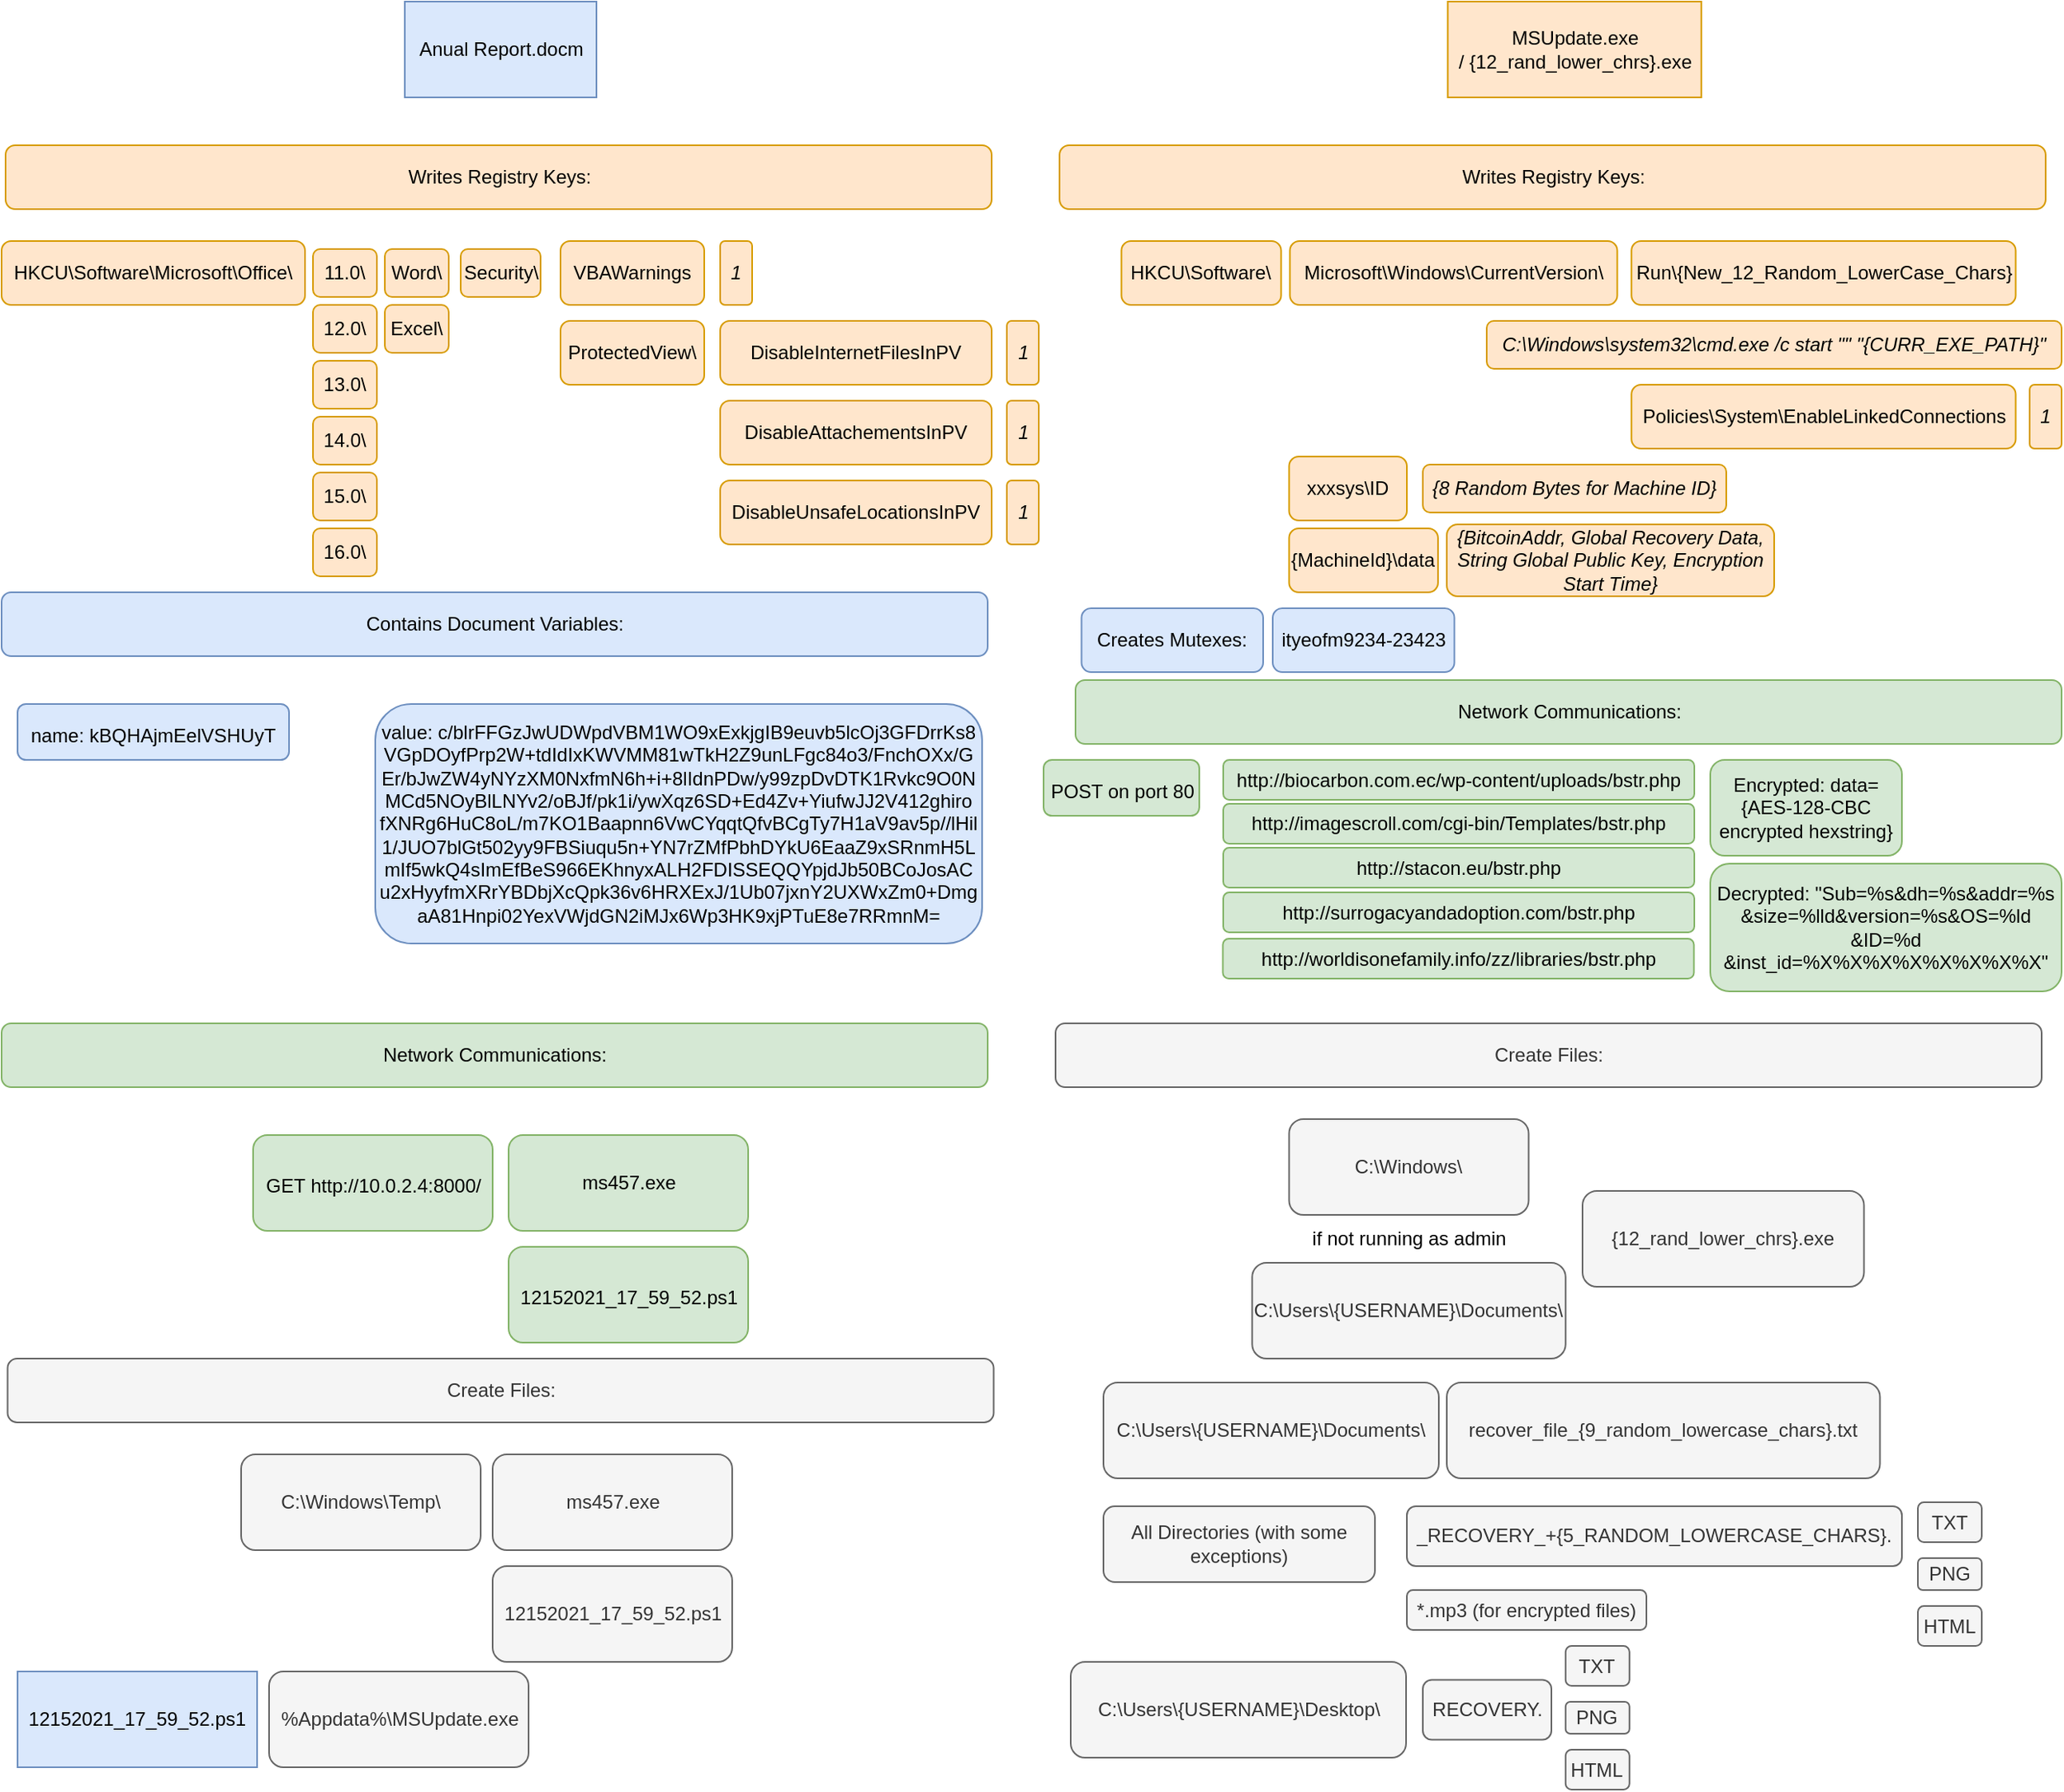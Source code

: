 <mxfile version="22.1.16" type="onedrive">
  <diagram name="Page-1" id="Klz4tiJ5W2x7Bpep46mf">
    <mxGraphModel grid="1" page="1" gridSize="10" guides="1" tooltips="1" connect="1" arrows="1" fold="1" pageScale="1" pageWidth="827" pageHeight="1169" math="0" shadow="0">
      <root>
        <mxCell id="0" />
        <mxCell id="1" parent="0" />
        <mxCell id="ihUAh1KFD4sSIR70IuE--1" value="Anual Report.docm" style="rounded=0;whiteSpace=wrap;html=1;fillColor=#dae8fc;strokeColor=#6c8ebf;" vertex="1" parent="1">
          <mxGeometry x="242.5" y="140" width="120" height="60" as="geometry" />
        </mxCell>
        <mxCell id="ihUAh1KFD4sSIR70IuE--2" value="Writes Registry Keys:" style="rounded=1;whiteSpace=wrap;html=1;fillColor=#ffe6cc;strokeColor=#d79b00;" vertex="1" parent="1">
          <mxGeometry x="-7.5" y="230" width="617.5" height="40" as="geometry" />
        </mxCell>
        <mxCell id="ihUAh1KFD4sSIR70IuE--3" value="HKCU\Software\Microsoft\Office\" style="rounded=1;whiteSpace=wrap;html=1;fillColor=#ffe6cc;strokeColor=#d79b00;" vertex="1" parent="1">
          <mxGeometry x="-10" y="290" width="190" height="40" as="geometry" />
        </mxCell>
        <mxCell id="ihUAh1KFD4sSIR70IuE--4" value="VBAWarnings" style="rounded=1;whiteSpace=wrap;html=1;fillColor=#ffe6cc;strokeColor=#d79b00;" vertex="1" parent="1">
          <mxGeometry x="340" y="290" width="90" height="40" as="geometry" />
        </mxCell>
        <mxCell id="ihUAh1KFD4sSIR70IuE--5" value="ProtectedView\" style="rounded=1;whiteSpace=wrap;html=1;fillColor=#ffe6cc;strokeColor=#d79b00;" vertex="1" parent="1">
          <mxGeometry x="340" y="340" width="90" height="40" as="geometry" />
        </mxCell>
        <mxCell id="ihUAh1KFD4sSIR70IuE--6" value="DisableInternetFilesInPV" style="rounded=1;whiteSpace=wrap;html=1;fillColor=#ffe6cc;strokeColor=#d79b00;" vertex="1" parent="1">
          <mxGeometry x="440" y="340" width="170" height="40" as="geometry" />
        </mxCell>
        <mxCell id="ihUAh1KFD4sSIR70IuE--7" value="DisableAttachementsInPV" style="rounded=1;whiteSpace=wrap;html=1;fillColor=#ffe6cc;strokeColor=#d79b00;" vertex="1" parent="1">
          <mxGeometry x="440" y="390" width="170" height="40" as="geometry" />
        </mxCell>
        <mxCell id="ihUAh1KFD4sSIR70IuE--8" value="DisableUnsafeLocationsInPV" style="rounded=1;whiteSpace=wrap;html=1;fillColor=#ffe6cc;strokeColor=#d79b00;" vertex="1" parent="1">
          <mxGeometry x="440" y="440" width="170" height="40" as="geometry" />
        </mxCell>
        <mxCell id="ihUAh1KFD4sSIR70IuE--9" value="11.0\" style="rounded=1;whiteSpace=wrap;html=1;fillColor=#ffe6cc;strokeColor=#d79b00;" vertex="1" parent="1">
          <mxGeometry x="185" y="295" width="40" height="30" as="geometry" />
        </mxCell>
        <mxCell id="ihUAh1KFD4sSIR70IuE--10" value="12.0\" style="rounded=1;whiteSpace=wrap;html=1;fillColor=#ffe6cc;strokeColor=#d79b00;" vertex="1" parent="1">
          <mxGeometry x="185" y="330" width="40" height="30" as="geometry" />
        </mxCell>
        <mxCell id="ihUAh1KFD4sSIR70IuE--11" value="13.0\" style="rounded=1;whiteSpace=wrap;html=1;fillColor=#ffe6cc;strokeColor=#d79b00;" vertex="1" parent="1">
          <mxGeometry x="185" y="365" width="40" height="30" as="geometry" />
        </mxCell>
        <mxCell id="ihUAh1KFD4sSIR70IuE--12" value="14.0\" style="rounded=1;whiteSpace=wrap;html=1;fillColor=#ffe6cc;strokeColor=#d79b00;" vertex="1" parent="1">
          <mxGeometry x="185" y="400" width="40" height="30" as="geometry" />
        </mxCell>
        <mxCell id="ihUAh1KFD4sSIR70IuE--13" value="15.0\" style="rounded=1;whiteSpace=wrap;html=1;fillColor=#ffe6cc;strokeColor=#d79b00;" vertex="1" parent="1">
          <mxGeometry x="185" y="435" width="40" height="30" as="geometry" />
        </mxCell>
        <mxCell id="ihUAh1KFD4sSIR70IuE--14" value="16.0\" style="rounded=1;whiteSpace=wrap;html=1;fillColor=#ffe6cc;strokeColor=#d79b00;" vertex="1" parent="1">
          <mxGeometry x="185" y="470" width="40" height="30" as="geometry" />
        </mxCell>
        <mxCell id="ihUAh1KFD4sSIR70IuE--15" value="Word\" style="rounded=1;whiteSpace=wrap;html=1;fillColor=#ffe6cc;strokeColor=#d79b00;" vertex="1" parent="1">
          <mxGeometry x="230" y="295" width="40" height="30" as="geometry" />
        </mxCell>
        <mxCell id="ihUAh1KFD4sSIR70IuE--17" value="Excel\" style="rounded=1;whiteSpace=wrap;html=1;fillColor=#ffe6cc;strokeColor=#d79b00;" vertex="1" parent="1">
          <mxGeometry x="230" y="330" width="40" height="30" as="geometry" />
        </mxCell>
        <mxCell id="ihUAh1KFD4sSIR70IuE--18" value="Security\" style="rounded=1;whiteSpace=wrap;html=1;fillColor=#ffe6cc;strokeColor=#d79b00;" vertex="1" parent="1">
          <mxGeometry x="277.5" y="295" width="50" height="30" as="geometry" />
        </mxCell>
        <mxCell id="ihUAh1KFD4sSIR70IuE--20" value="Contains Document Variables:" style="rounded=1;whiteSpace=wrap;html=1;fillColor=#dae8fc;strokeColor=#6c8ebf;" vertex="1" parent="1">
          <mxGeometry x="-10" y="510" width="617.5" height="40" as="geometry" />
        </mxCell>
        <mxCell id="ihUAh1KFD4sSIR70IuE--21" value="name: kBQHAjmEelVSHUyT&lt;span style=&quot;font-size: medium; text-align: start;&quot;&gt;&lt;/span&gt;" style="rounded=1;whiteSpace=wrap;html=1;fillColor=#dae8fc;strokeColor=#6c8ebf;" vertex="1" parent="1">
          <mxGeometry y="580" width="170" height="35" as="geometry" />
        </mxCell>
        <mxCell id="ihUAh1KFD4sSIR70IuE--22" value="value:&amp;nbsp;c/blrFFGzJwUDWpdVBM1WO9xExkjgIB9euvb5lcOj3GFDrrKs8&lt;br&gt;VGpDOyfPrp2W+tdIdIxKWVMM81wTkH2Z9unLFgc84o3/FnchOXx/G&lt;br&gt;Er/bJwZW4yNYzXM0NxfmN6h+i+8lIdnPDw/y99zpDvDTK1Rvkc9O0N&lt;br&gt;MCd5NOyBlLNYv2/oBJf/pk1i/ywXqz6SD+Ed4Zv+YiufwJJ2V412ghiro&lt;br&gt;fXNRg6HuC8oL/m7KO1Baapnn6VwCYqqtQfvBCgTy7H1aV9av5p//lHil&lt;br&gt;1/JUO7blGt502yy9FBSiuqu5n+YN7rZMfPbhDYkU6EaaZ9xSRnmH5L&lt;br&gt;mIf5wkQ4sImEfBeS966EKhnyxALH2FDISSEQQYpjdJb50BCoJosAC&lt;br&gt;u2xHyyfmXRrYBDbjXcQpk36v6HRXExJ/1Ub07jxnY2UXWxZm0+Dmg&lt;br&gt;aA81Hnpi02YexVWjdGN2iMJx6Wp3HK9xjPTuE8e7RRmnM=" style="rounded=1;whiteSpace=wrap;html=1;overflow=visible;verticalAlign=middle;align=center;spacingTop=0;spacingBottom=0;fillColor=#dae8fc;strokeColor=#6c8ebf;" vertex="1" parent="1">
          <mxGeometry x="224" y="580" width="380" height="150" as="geometry" />
        </mxCell>
        <mxCell id="ihUAh1KFD4sSIR70IuE--23" value="Network Communications:" style="rounded=1;whiteSpace=wrap;html=1;fillColor=#d5e8d4;strokeColor=#82b366;" vertex="1" parent="1">
          <mxGeometry x="-10" y="780" width="617.5" height="40" as="geometry" />
        </mxCell>
        <mxCell id="ihUAh1KFD4sSIR70IuE--24" value="GET&amp;nbsp;http://10.0.2.4:8000/&lt;span style=&quot;font-size: medium; text-align: start;&quot;&gt;&lt;/span&gt;" style="rounded=1;whiteSpace=wrap;html=1;fillColor=#d5e8d4;strokeColor=#82b366;" vertex="1" parent="1">
          <mxGeometry x="147.5" y="850" width="150" height="60" as="geometry" />
        </mxCell>
        <mxCell id="ihUAh1KFD4sSIR70IuE--25" value="ms457.exe" style="rounded=1;whiteSpace=wrap;html=1;fillColor=#d5e8d4;strokeColor=#82b366;" vertex="1" parent="1">
          <mxGeometry x="307.5" y="850" width="150" height="60" as="geometry" />
        </mxCell>
        <mxCell id="ihUAh1KFD4sSIR70IuE--26" value="12152021_17_59_52.ps1&lt;span style=&quot;font-size: medium; text-align: start;&quot;&gt;&lt;/span&gt;" style="rounded=1;whiteSpace=wrap;html=1;fillColor=#d5e8d4;strokeColor=#82b366;" vertex="1" parent="1">
          <mxGeometry x="307.5" y="920" width="150" height="60" as="geometry" />
        </mxCell>
        <mxCell id="ihUAh1KFD4sSIR70IuE--27" value="Create Files:" style="rounded=1;whiteSpace=wrap;html=1;fillColor=#f5f5f5;fontColor=#333333;strokeColor=#666666;" vertex="1" parent="1">
          <mxGeometry x="-6.25" y="990" width="617.5" height="40" as="geometry" />
        </mxCell>
        <mxCell id="ihUAh1KFD4sSIR70IuE--28" value="C:\Windows\Temp\" style="rounded=1;whiteSpace=wrap;html=1;fillColor=#f5f5f5;fontColor=#333333;strokeColor=#666666;" vertex="1" parent="1">
          <mxGeometry x="140" y="1050" width="150" height="60" as="geometry" />
        </mxCell>
        <mxCell id="ihUAh1KFD4sSIR70IuE--29" value="ms457.exe" style="rounded=1;whiteSpace=wrap;html=1;fillColor=#f5f5f5;fontColor=#333333;strokeColor=#666666;" vertex="1" parent="1">
          <mxGeometry x="297.5" y="1050" width="150" height="60" as="geometry" />
        </mxCell>
        <mxCell id="ihUAh1KFD4sSIR70IuE--30" value="12152021_17_59_52.ps1" style="rounded=1;whiteSpace=wrap;html=1;fillColor=#f5f5f5;fontColor=#333333;strokeColor=#666666;" vertex="1" parent="1">
          <mxGeometry x="297.5" y="1120" width="150" height="60" as="geometry" />
        </mxCell>
        <mxCell id="ihUAh1KFD4sSIR70IuE--31" value="&lt;span style=&quot;color: rgb(0, 0, 0); font-family: Helvetica; font-size: 12px; font-style: normal; font-variant-ligatures: normal; font-variant-caps: normal; font-weight: 400; letter-spacing: normal; orphans: 2; text-align: center; text-indent: 0px; text-transform: none; widows: 2; word-spacing: 0px; -webkit-text-stroke-width: 0px; text-decoration-thickness: initial; text-decoration-style: initial; text-decoration-color: initial; float: none; display: inline !important;&quot;&gt;12152021_17_59_52.ps1&lt;/span&gt;" style="rounded=0;whiteSpace=wrap;html=1;fillColor=#dae8fc;strokeColor=#6c8ebf;" vertex="1" parent="1">
          <mxGeometry y="1186" width="150" height="60" as="geometry" />
        </mxCell>
        <mxCell id="ihUAh1KFD4sSIR70IuE--32" value="%Appdata%\MSUpdate.exe" style="rounded=1;whiteSpace=wrap;html=1;fillColor=#f5f5f5;fontColor=#333333;strokeColor=#666666;" vertex="1" parent="1">
          <mxGeometry x="157.5" y="1186" width="162.5" height="60" as="geometry" />
        </mxCell>
        <mxCell id="LcP1jkJP4BivGN8GlV5g-1" value="MSUpdate.exe /&amp;nbsp;{12_rand_lower_chrs}.exe" style="rounded=0;whiteSpace=wrap;html=1;fillColor=#ffe6cc;strokeColor=#d79b00;" vertex="1" parent="1">
          <mxGeometry x="895.63" y="140" width="158.75" height="60" as="geometry" />
        </mxCell>
        <mxCell id="LcP1jkJP4BivGN8GlV5g-15" value="Create Files:" style="rounded=1;whiteSpace=wrap;html=1;fillColor=#f5f5f5;fontColor=#333333;strokeColor=#666666;" vertex="1" parent="1">
          <mxGeometry x="650" y="780" width="617.5" height="40" as="geometry" />
        </mxCell>
        <mxCell id="LcP1jkJP4BivGN8GlV5g-16" value="C:\Windows\" style="rounded=1;whiteSpace=wrap;html=1;fillColor=#f5f5f5;fontColor=#333333;strokeColor=#666666;" vertex="1" parent="1">
          <mxGeometry x="796.25" y="840" width="150" height="60" as="geometry" />
        </mxCell>
        <mxCell id="LcP1jkJP4BivGN8GlV5g-17" value="{12_rand_lower_chrs}.exe" style="rounded=1;whiteSpace=wrap;html=1;fillColor=#f5f5f5;fontColor=#333333;strokeColor=#666666;" vertex="1" parent="1">
          <mxGeometry x="980" y="885" width="176.25" height="60" as="geometry" />
        </mxCell>
        <mxCell id="LcP1jkJP4BivGN8GlV5g-21" value="if not running as admin" style="text;html=1;strokeColor=none;fillColor=none;align=center;verticalAlign=middle;whiteSpace=wrap;rounded=0;" vertex="1" parent="1">
          <mxGeometry x="806.88" y="900" width="128.75" height="30" as="geometry" />
        </mxCell>
        <mxCell id="LcP1jkJP4BivGN8GlV5g-22" value="C:\Users\{USERNAME}\Documents\" style="rounded=1;whiteSpace=wrap;html=1;fillColor=#f5f5f5;fontColor=#333333;strokeColor=#666666;" vertex="1" parent="1">
          <mxGeometry x="773.13" y="930" width="196.26" height="60" as="geometry" />
        </mxCell>
        <mxCell id="LcP1jkJP4BivGN8GlV5g-23" value="recover_file_{9_random_lowercase_chars}.txt" style="rounded=1;whiteSpace=wrap;html=1;fillColor=#f5f5f5;fontColor=#333333;strokeColor=#666666;" vertex="1" parent="1">
          <mxGeometry x="895" y="1005" width="271.25" height="60" as="geometry" />
        </mxCell>
        <mxCell id="LcP1jkJP4BivGN8GlV5g-24" value="C:\Users\{USERNAME}\Documents\" style="rounded=1;whiteSpace=wrap;html=1;fillColor=#f5f5f5;fontColor=#333333;strokeColor=#666666;" vertex="1" parent="1">
          <mxGeometry x="680" y="1005" width="210" height="60" as="geometry" />
        </mxCell>
        <mxCell id="LcP1jkJP4BivGN8GlV5g-25" value="&lt;p&gt;All Directories (with some exceptions)&lt;/p&gt;" style="rounded=1;whiteSpace=wrap;html=1;fillColor=#f5f5f5;fontColor=#333333;strokeColor=#666666;" vertex="1" parent="1">
          <mxGeometry x="680" y="1082.5" width="170" height="47.5" as="geometry" />
        </mxCell>
        <mxCell id="LcP1jkJP4BivGN8GlV5g-27" value="_RECOVERY_+{5_RANDOM_LOWERCASE_CHARS}." style="rounded=1;whiteSpace=wrap;html=1;fillColor=#f5f5f5;fontColor=#333333;strokeColor=#666666;" vertex="1" parent="1">
          <mxGeometry x="870" y="1082.5" width="310" height="37.5" as="geometry" />
        </mxCell>
        <mxCell id="LcP1jkJP4BivGN8GlV5g-28" value="TXT" style="rounded=1;whiteSpace=wrap;html=1;fillColor=#f5f5f5;fontColor=#333333;strokeColor=#666666;" vertex="1" parent="1">
          <mxGeometry x="1190" y="1080" width="40" height="25" as="geometry" />
        </mxCell>
        <mxCell id="LcP1jkJP4BivGN8GlV5g-29" value="PNG" style="rounded=1;whiteSpace=wrap;html=1;fillColor=#f5f5f5;fontColor=#333333;strokeColor=#666666;" vertex="1" parent="1">
          <mxGeometry x="1190" y="1115" width="40" height="20" as="geometry" />
        </mxCell>
        <mxCell id="LcP1jkJP4BivGN8GlV5g-30" value="HTML" style="rounded=1;whiteSpace=wrap;html=1;fillColor=#f5f5f5;fontColor=#333333;strokeColor=#666666;" vertex="1" parent="1">
          <mxGeometry x="1190" y="1145" width="40" height="25" as="geometry" />
        </mxCell>
        <mxCell id="LcP1jkJP4BivGN8GlV5g-31" value="*.mp3 (for encrypted files)" style="rounded=1;whiteSpace=wrap;html=1;fillColor=#f5f5f5;fontColor=#333333;strokeColor=#666666;" vertex="1" parent="1">
          <mxGeometry x="870" y="1135" width="150" height="25" as="geometry" />
        </mxCell>
        <mxCell id="LcP1jkJP4BivGN8GlV5g-34" value="C:\Users\{USERNAME}\Desktop\" style="rounded=1;whiteSpace=wrap;html=1;fillColor=#f5f5f5;fontColor=#333333;strokeColor=#666666;" vertex="1" parent="1">
          <mxGeometry x="659.5" y="1180" width="210" height="60" as="geometry" />
        </mxCell>
        <mxCell id="LcP1jkJP4BivGN8GlV5g-36" value="RECOVERY." style="rounded=1;whiteSpace=wrap;html=1;fillColor=#f5f5f5;fontColor=#333333;strokeColor=#666666;" vertex="1" parent="1">
          <mxGeometry x="880" y="1191.25" width="80.5" height="37.5" as="geometry" />
        </mxCell>
        <mxCell id="LcP1jkJP4BivGN8GlV5g-37" value="TXT" style="rounded=1;whiteSpace=wrap;html=1;fillColor=#f5f5f5;fontColor=#333333;strokeColor=#666666;" vertex="1" parent="1">
          <mxGeometry x="969.39" y="1170" width="40" height="25" as="geometry" />
        </mxCell>
        <mxCell id="LcP1jkJP4BivGN8GlV5g-38" value="PNG" style="rounded=1;whiteSpace=wrap;html=1;fillColor=#f5f5f5;fontColor=#333333;strokeColor=#666666;" vertex="1" parent="1">
          <mxGeometry x="969.39" y="1205" width="40" height="20" as="geometry" />
        </mxCell>
        <mxCell id="LcP1jkJP4BivGN8GlV5g-39" value="HTML" style="rounded=1;whiteSpace=wrap;html=1;fillColor=#f5f5f5;fontColor=#333333;strokeColor=#666666;" vertex="1" parent="1">
          <mxGeometry x="969.39" y="1235" width="40" height="25" as="geometry" />
        </mxCell>
        <mxCell id="LcP1jkJP4BivGN8GlV5g-41" value="Writes Registry Keys:" style="rounded=1;whiteSpace=wrap;html=1;fillColor=#ffe6cc;strokeColor=#d79b00;" vertex="1" parent="1">
          <mxGeometry x="652.5" y="230" width="617.5" height="40" as="geometry" />
        </mxCell>
        <mxCell id="LcP1jkJP4BivGN8GlV5g-42" value="HKCU\Software\" style="rounded=1;whiteSpace=wrap;html=1;fillColor=#ffe6cc;strokeColor=#d79b00;" vertex="1" parent="1">
          <mxGeometry x="691.25" y="290" width="100" height="40" as="geometry" />
        </mxCell>
        <mxCell id="LcP1jkJP4BivGN8GlV5g-48" value="Microsoft\Windows\CurrentVersion\" style="rounded=1;whiteSpace=wrap;html=1;fillColor=#ffe6cc;strokeColor=#d79b00;" vertex="1" parent="1">
          <mxGeometry x="796.75" y="290" width="205" height="40" as="geometry" />
        </mxCell>
        <mxCell id="LcP1jkJP4BivGN8GlV5g-56" value="&lt;i&gt;1&lt;/i&gt;" style="rounded=1;whiteSpace=wrap;html=1;fillColor=#ffe6cc;strokeColor=#d79b00;" vertex="1" parent="1">
          <mxGeometry x="440" y="290" width="20" height="40" as="geometry" />
        </mxCell>
        <mxCell id="LcP1jkJP4BivGN8GlV5g-57" value="&lt;i&gt;1&lt;/i&gt;" style="rounded=1;whiteSpace=wrap;html=1;fillColor=#ffe6cc;strokeColor=#d79b00;" vertex="1" parent="1">
          <mxGeometry x="619.5" y="340" width="20" height="40" as="geometry" />
        </mxCell>
        <mxCell id="LcP1jkJP4BivGN8GlV5g-58" value="&lt;i&gt;1&lt;/i&gt;" style="rounded=1;whiteSpace=wrap;html=1;fillColor=#ffe6cc;strokeColor=#d79b00;" vertex="1" parent="1">
          <mxGeometry x="619.5" y="390" width="20" height="40" as="geometry" />
        </mxCell>
        <mxCell id="LcP1jkJP4BivGN8GlV5g-59" value="&lt;i&gt;1&lt;/i&gt;" style="rounded=1;whiteSpace=wrap;html=1;fillColor=#ffe6cc;strokeColor=#d79b00;" vertex="1" parent="1">
          <mxGeometry x="619.5" y="440" width="20" height="40" as="geometry" />
        </mxCell>
        <mxCell id="LcP1jkJP4BivGN8GlV5g-60" value="Run\{New_12_Random_LowerCase_Chars}" style="rounded=1;whiteSpace=wrap;html=1;fillColor=#ffe6cc;strokeColor=#d79b00;" vertex="1" parent="1">
          <mxGeometry x="1010.64" y="290" width="240.61" height="40" as="geometry" />
        </mxCell>
        <mxCell id="LcP1jkJP4BivGN8GlV5g-61" value="&lt;span style=&quot;orphans: 2; text-align: center; text-indent: 0px; widows: 2; text-decoration-thickness: initial; text-decoration-style: initial; text-decoration-color: initial; float: none; display: inline !important;&quot;&gt;&lt;i&gt;C:\Windows\system32\cmd.exe&amp;nbsp;/c start &quot;&quot; &quot;{CURR_EXE_PATH}&quot;&lt;/i&gt;&lt;/span&gt;" style="rounded=1;whiteSpace=wrap;html=1;fillColor=#ffe6cc;strokeColor=#d79b00;" vertex="1" parent="1">
          <mxGeometry x="920" y="340" width="360" height="30" as="geometry" />
        </mxCell>
        <mxCell id="LcP1jkJP4BivGN8GlV5g-62" value="Policies\System\EnableLinkedConnections" style="rounded=1;whiteSpace=wrap;html=1;fillColor=#ffe6cc;strokeColor=#d79b00;" vertex="1" parent="1">
          <mxGeometry x="1010.64" y="380" width="240.61" height="40" as="geometry" />
        </mxCell>
        <mxCell id="LcP1jkJP4BivGN8GlV5g-63" value="&lt;i&gt;1&lt;/i&gt;" style="rounded=1;whiteSpace=wrap;html=1;fillColor=#ffe6cc;strokeColor=#d79b00;" vertex="1" parent="1">
          <mxGeometry x="1260" y="380" width="20" height="40" as="geometry" />
        </mxCell>
        <mxCell id="LcP1jkJP4BivGN8GlV5g-64" value="&lt;span style=&quot;border-color: var(--border-color);&quot;&gt;xxxsys&lt;/span&gt;&lt;span style=&quot;border-color: var(--border-color);&quot;&gt;\ID&lt;/span&gt;" style="rounded=1;whiteSpace=wrap;html=1;fillColor=#ffe6cc;strokeColor=#d79b00;" vertex="1" parent="1">
          <mxGeometry x="796.25" y="425" width="73.75" height="40" as="geometry" />
        </mxCell>
        <mxCell id="LcP1jkJP4BivGN8GlV5g-65" value="&lt;span style=&quot;orphans: 2; text-align: center; text-indent: 0px; widows: 2; text-decoration-thickness: initial; text-decoration-style: initial; text-decoration-color: initial; float: none; display: inline !important;&quot;&gt;&lt;i&gt;{8 Random Bytes for Machine ID}&lt;/i&gt;&lt;/span&gt;" style="rounded=1;whiteSpace=wrap;html=1;fillColor=#ffe6cc;strokeColor=#d79b00;" vertex="1" parent="1">
          <mxGeometry x="880" y="430" width="190" height="30" as="geometry" />
        </mxCell>
        <mxCell id="LcP1jkJP4BivGN8GlV5g-66" value="{MachineId}\data" style="rounded=1;whiteSpace=wrap;html=1;fillColor=#ffe6cc;strokeColor=#d79b00;" vertex="1" parent="1">
          <mxGeometry x="796.25" y="470" width="93.25" height="40" as="geometry" />
        </mxCell>
        <mxCell id="LcP1jkJP4BivGN8GlV5g-67" value="&lt;span style=&quot;orphans: 2; text-align: center; text-indent: 0px; widows: 2; text-decoration-thickness: initial; text-decoration-style: initial; text-decoration-color: initial; float: none; display: inline !important;&quot;&gt;&lt;i&gt;{BitcoinAddr, Global Recovery Data, String Global Public Key, Encryption Start Time}&lt;/i&gt;&lt;/span&gt;" style="rounded=1;whiteSpace=wrap;html=1;fillColor=#ffe6cc;strokeColor=#d79b00;" vertex="1" parent="1">
          <mxGeometry x="895" y="467.5" width="205" height="45" as="geometry" />
        </mxCell>
        <mxCell id="LcP1jkJP4BivGN8GlV5g-68" value="Creates Mutexes:" style="rounded=1;whiteSpace=wrap;html=1;fillColor=#dae8fc;strokeColor=#6c8ebf;" vertex="1" parent="1">
          <mxGeometry x="666.25" y="520" width="113.75" height="40" as="geometry" />
        </mxCell>
        <mxCell id="LcP1jkJP4BivGN8GlV5g-70" value="ityeofm9234-23423" style="rounded=1;whiteSpace=wrap;html=1;fillColor=#dae8fc;strokeColor=#6c8ebf;" vertex="1" parent="1">
          <mxGeometry x="786" y="520" width="113.75" height="40" as="geometry" />
        </mxCell>
        <mxCell id="LcP1jkJP4BivGN8GlV5g-71" value="Network Communications:" style="rounded=1;whiteSpace=wrap;html=1;fillColor=#d5e8d4;strokeColor=#82b366;" vertex="1" parent="1">
          <mxGeometry x="662.5" y="565" width="617.5" height="40" as="geometry" />
        </mxCell>
        <mxCell id="LcP1jkJP4BivGN8GlV5g-72" value="POST on port 80&lt;span style=&quot;font-size: medium; text-align: start;&quot;&gt;&lt;/span&gt;" style="rounded=1;whiteSpace=wrap;html=1;fillColor=#d5e8d4;strokeColor=#82b366;" vertex="1" parent="1">
          <mxGeometry x="642.5" y="615" width="97.5" height="35" as="geometry" />
        </mxCell>
        <mxCell id="LcP1jkJP4BivGN8GlV5g-74" value="&lt;span style=&quot;orphans: 2; text-align: center; text-indent: 0px; widows: 2; text-decoration-thickness: initial; text-decoration-style: initial; text-decoration-color: initial; float: none; display: inline !important;&quot;&gt;http://biocarbon.com.ec/wp-content/uploads/bstr.php&lt;/span&gt;" style="rounded=1;whiteSpace=wrap;html=1;fillColor=#d5e8d4;strokeColor=#82b366;" vertex="1" parent="1">
          <mxGeometry x="755" y="615" width="295" height="25" as="geometry" />
        </mxCell>
        <mxCell id="LcP1jkJP4BivGN8GlV5g-75" value="http://imagescroll.com/cgi-bin/Templates/bstr.php" style="rounded=1;whiteSpace=wrap;html=1;fillColor=#d5e8d4;strokeColor=#82b366;" vertex="1" parent="1">
          <mxGeometry x="755" y="642.5" width="295" height="25" as="geometry" />
        </mxCell>
        <mxCell id="LcP1jkJP4BivGN8GlV5g-76" value="http://stacon.eu/bstr.php" style="rounded=1;whiteSpace=wrap;html=1;fillColor=#d5e8d4;strokeColor=#82b366;" vertex="1" parent="1">
          <mxGeometry x="755" y="670" width="295" height="25" as="geometry" />
        </mxCell>
        <mxCell id="LcP1jkJP4BivGN8GlV5g-77" value="http://surrogacyandadoption.com/bstr.php" style="rounded=1;whiteSpace=wrap;html=1;fillColor=#d5e8d4;strokeColor=#82b366;" vertex="1" parent="1">
          <mxGeometry x="755" y="698" width="295" height="25" as="geometry" />
        </mxCell>
        <mxCell id="LcP1jkJP4BivGN8GlV5g-78" value="http://worldisonefamily.info/zz/libraries/bstr.php" style="rounded=1;whiteSpace=wrap;html=1;fillColor=#d5e8d4;strokeColor=#82b366;" vertex="1" parent="1">
          <mxGeometry x="754.75" y="727" width="295" height="25" as="geometry" />
        </mxCell>
        <mxCell id="LcP1jkJP4BivGN8GlV5g-80" value="Encrypted: data={AES-128-CBC encrypted hexstring}" style="rounded=1;whiteSpace=wrap;html=1;fillColor=#d5e8d4;strokeColor=#82b366;" vertex="1" parent="1">
          <mxGeometry x="1060" y="615" width="120" height="60" as="geometry" />
        </mxCell>
        <mxCell id="LcP1jkJP4BivGN8GlV5g-81" value="Decrypted:&amp;nbsp;&lt;span style=&quot;border-color: var(--border-color);&quot;&gt;&quot;Sub=&lt;/span&gt;&lt;span style=&quot;border-color: var(--border-color);&quot;&gt;%s&lt;/span&gt;&lt;span style=&quot;border-color: var(--border-color);&quot;&gt;&amp;amp;dh=&lt;/span&gt;&lt;span style=&quot;border-color: var(--border-color);&quot;&gt;%s&lt;/span&gt;&lt;span style=&quot;border-color: var(--border-color);&quot;&gt;&amp;amp;addr=&lt;/span&gt;&lt;span style=&quot;border-color: var(--border-color);&quot;&gt;%s&lt;br&gt;&lt;/span&gt;&lt;span style=&quot;border-color: var(--border-color);&quot;&gt;&amp;amp;size=&lt;/span&gt;&lt;span style=&quot;border-color: var(--border-color);&quot;&gt;%lld&lt;/span&gt;&lt;span style=&quot;border-color: var(--border-color);&quot;&gt;&amp;amp;version=&lt;/span&gt;&lt;span style=&quot;border-color: var(--border-color);&quot;&gt;%s&lt;/span&gt;&lt;span style=&quot;border-color: var(--border-color);&quot;&gt;&amp;amp;OS=&lt;/span&gt;&lt;span style=&quot;border-color: var(--border-color);&quot;&gt;%ld&lt;br&gt;&lt;/span&gt;&lt;span style=&quot;border-color: var(--border-color);&quot;&gt;&amp;amp;ID=&lt;/span&gt;&lt;span style=&quot;border-color: var(--border-color);&quot;&gt;%d&lt;br&gt;&lt;/span&gt;&lt;span style=&quot;border-color: var(--border-color);&quot;&gt;&amp;amp;inst_id=&lt;/span&gt;&lt;span style=&quot;border-color: var(--border-color);&quot;&gt;%X%X%X%X%X%X%X%X&lt;/span&gt;&lt;span style=&quot;border-color: var(--border-color);&quot;&gt;&quot;&lt;br&gt;&lt;/span&gt;" style="rounded=1;whiteSpace=wrap;html=1;fillColor=#d5e8d4;strokeColor=#82b366;" vertex="1" parent="1">
          <mxGeometry x="1060" y="680" width="220" height="80" as="geometry" />
        </mxCell>
      </root>
    </mxGraphModel>
  </diagram>
</mxfile>
